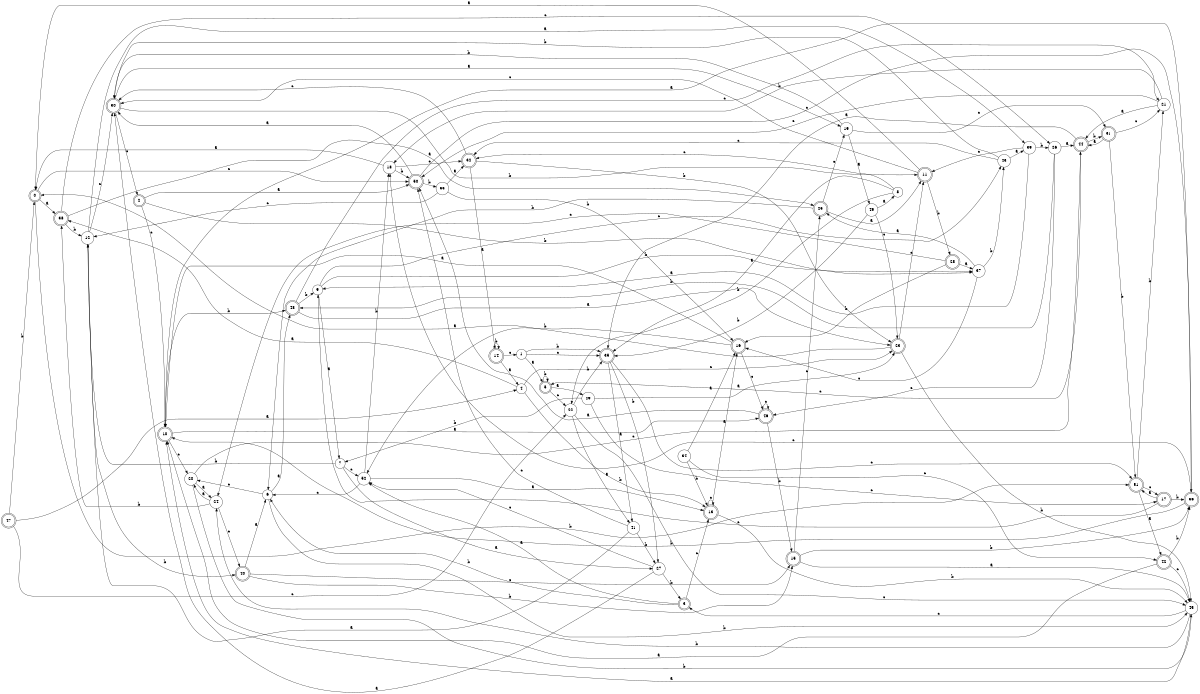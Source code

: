 digraph n43_10 {
__start0 [label="" shape="none"];

rankdir=LR;
size="8,5";

s0 [style="rounded,filled", color="black", fillcolor="white" shape="doublecircle", label="0"];
s1 [style="filled", color="black", fillcolor="white" shape="circle", label="1"];
s2 [style="rounded,filled", color="black", fillcolor="white" shape="doublecircle", label="2"];
s3 [style="rounded,filled", color="black", fillcolor="white" shape="doublecircle", label="3"];
s4 [style="filled", color="black", fillcolor="white" shape="circle", label="4"];
s5 [style="rounded,filled", color="black", fillcolor="white" shape="doublecircle", label="5"];
s6 [style="filled", color="black", fillcolor="white" shape="circle", label="6"];
s7 [style="filled", color="black", fillcolor="white" shape="circle", label="7"];
s8 [style="filled", color="black", fillcolor="white" shape="circle", label="8"];
s9 [style="filled", color="black", fillcolor="white" shape="circle", label="9"];
s10 [style="rounded,filled", color="black", fillcolor="white" shape="doublecircle", label="10"];
s11 [style="rounded,filled", color="black", fillcolor="white" shape="doublecircle", label="11"];
s12 [style="filled", color="black", fillcolor="white" shape="circle", label="12"];
s13 [style="rounded,filled", color="black", fillcolor="white" shape="doublecircle", label="13"];
s14 [style="rounded,filled", color="black", fillcolor="white" shape="doublecircle", label="14"];
s15 [style="rounded,filled", color="black", fillcolor="white" shape="doublecircle", label="15"];
s16 [style="rounded,filled", color="black", fillcolor="white" shape="doublecircle", label="16"];
s17 [style="rounded,filled", color="black", fillcolor="white" shape="doublecircle", label="17"];
s18 [style="filled", color="black", fillcolor="white" shape="circle", label="18"];
s19 [style="filled", color="black", fillcolor="white" shape="circle", label="19"];
s20 [style="filled", color="black", fillcolor="white" shape="circle", label="20"];
s21 [style="filled", color="black", fillcolor="white" shape="circle", label="21"];
s22 [style="filled", color="black", fillcolor="white" shape="circle", label="22"];
s23 [style="rounded,filled", color="black", fillcolor="white" shape="doublecircle", label="23"];
s24 [style="filled", color="black", fillcolor="white" shape="circle", label="24"];
s25 [style="rounded,filled", color="black", fillcolor="white" shape="doublecircle", label="25"];
s26 [style="filled", color="black", fillcolor="white" shape="circle", label="26"];
s27 [style="filled", color="black", fillcolor="white" shape="circle", label="27"];
s28 [style="rounded,filled", color="black", fillcolor="white" shape="doublecircle", label="28"];
s29 [style="filled", color="black", fillcolor="white" shape="circle", label="29"];
s30 [style="rounded,filled", color="black", fillcolor="white" shape="doublecircle", label="30"];
s31 [style="rounded,filled", color="black", fillcolor="white" shape="doublecircle", label="31"];
s32 [style="rounded,filled", color="black", fillcolor="white" shape="doublecircle", label="32"];
s33 [style="filled", color="black", fillcolor="white" shape="circle", label="33"];
s34 [style="filled", color="black", fillcolor="white" shape="circle", label="34"];
s35 [style="rounded,filled", color="black", fillcolor="white" shape="doublecircle", label="35"];
s36 [style="rounded,filled", color="black", fillcolor="white" shape="doublecircle", label="36"];
s37 [style="filled", color="black", fillcolor="white" shape="circle", label="37"];
s38 [style="rounded,filled", color="black", fillcolor="white" shape="doublecircle", label="38"];
s39 [style="filled", color="black", fillcolor="white" shape="circle", label="39"];
s40 [style="rounded,filled", color="black", fillcolor="white" shape="doublecircle", label="40"];
s41 [style="filled", color="black", fillcolor="white" shape="circle", label="41"];
s42 [style="rounded,filled", color="black", fillcolor="white" shape="doublecircle", label="42"];
s43 [style="filled", color="black", fillcolor="white" shape="circle", label="43"];
s44 [style="rounded,filled", color="black", fillcolor="white" shape="doublecircle", label="44"];
s45 [style="filled", color="black", fillcolor="white" shape="circle", label="45"];
s46 [style="rounded,filled", color="black", fillcolor="white" shape="doublecircle", label="46"];
s47 [style="rounded,filled", color="black", fillcolor="white" shape="doublecircle", label="47"];
s48 [style="rounded,filled", color="black", fillcolor="white" shape="doublecircle", label="48"];
s49 [style="filled", color="black", fillcolor="white" shape="circle", label="49"];
s50 [style="rounded,filled", color="black", fillcolor="white" shape="doublecircle", label="50"];
s51 [style="rounded,filled", color="black", fillcolor="white" shape="doublecircle", label="51"];
s52 [style="filled", color="black", fillcolor="white" shape="circle", label="52"];
s0 -> s38 [label="a"];
s0 -> s51 [label="b"];
s0 -> s50 [label="c"];
s1 -> s5 [label="a"];
s1 -> s35 [label="b"];
s1 -> s35 [label="c"];
s2 -> s50 [label="a"];
s2 -> s37 [label="b"];
s2 -> s10 [label="c"];
s3 -> s52 [label="a"];
s3 -> s6 [label="b"];
s3 -> s13 [label="c"];
s4 -> s38 [label="a"];
s4 -> s13 [label="b"];
s4 -> s23 [label="c"];
s5 -> s29 [label="a"];
s5 -> s5 [label="b"];
s5 -> s22 [label="c"];
s6 -> s48 [label="a"];
s6 -> s45 [label="b"];
s6 -> s20 [label="c"];
s7 -> s27 [label="a"];
s7 -> s12 [label="b"];
s7 -> s52 [label="c"];
s8 -> s35 [label="a"];
s8 -> s22 [label="b"];
s8 -> s32 [label="c"];
s9 -> s7 [label="a"];
s9 -> s37 [label="b"];
s9 -> s43 [label="c"];
s10 -> s46 [label="a"];
s10 -> s48 [label="b"];
s10 -> s20 [label="c"];
s11 -> s0 [label="a"];
s11 -> s28 [label="b"];
s11 -> s30 [label="c"];
s12 -> s39 [label="a"];
s12 -> s40 [label="b"];
s12 -> s30 [label="c"];
s13 -> s16 [label="a"];
s13 -> s45 [label="b"];
s13 -> s13 [label="c"];
s14 -> s4 [label="a"];
s14 -> s14 [label="b"];
s14 -> s1 [label="c"];
s15 -> s45 [label="a"];
s15 -> s36 [label="b"];
s15 -> s25 [label="c"];
s16 -> s10 [label="a"];
s16 -> s52 [label="b"];
s16 -> s46 [label="c"];
s17 -> s51 [label="a"];
s17 -> s36 [label="b"];
s17 -> s9 [label="c"];
s18 -> s0 [label="a"];
s18 -> s50 [label="b"];
s18 -> s32 [label="c"];
s19 -> s49 [label="a"];
s19 -> s30 [label="b"];
s19 -> s31 [label="c"];
s20 -> s24 [label="a"];
s20 -> s45 [label="b"];
s20 -> s44 [label="c"];
s21 -> s44 [label="a"];
s21 -> s18 [label="b"];
s21 -> s50 [label="c"];
s22 -> s41 [label="a"];
s22 -> s35 [label="b"];
s22 -> s45 [label="c"];
s23 -> s0 [label="a"];
s23 -> s45 [label="b"];
s23 -> s11 [label="c"];
s24 -> s20 [label="a"];
s24 -> s38 [label="b"];
s24 -> s40 [label="c"];
s25 -> s11 [label="a"];
s25 -> s6 [label="b"];
s25 -> s19 [label="c"];
s26 -> s44 [label="a"];
s26 -> s48 [label="b"];
s26 -> s46 [label="c"];
s27 -> s30 [label="a"];
s27 -> s3 [label="b"];
s27 -> s52 [label="c"];
s28 -> s37 [label="a"];
s28 -> s16 [label="b"];
s28 -> s24 [label="c"];
s29 -> s23 [label="a"];
s29 -> s7 [label="b"];
s29 -> s17 [label="c"];
s30 -> s19 [label="a"];
s30 -> s11 [label="b"];
s30 -> s2 [label="c"];
s31 -> s44 [label="a"];
s31 -> s51 [label="b"];
s31 -> s21 [label="c"];
s32 -> s14 [label="a"];
s32 -> s23 [label="b"];
s32 -> s30 [label="c"];
s33 -> s32 [label="a"];
s33 -> s16 [label="b"];
s33 -> s12 [label="c"];
s34 -> s16 [label="a"];
s34 -> s13 [label="b"];
s34 -> s42 [label="c"];
s35 -> s41 [label="a"];
s35 -> s27 [label="b"];
s35 -> s51 [label="c"];
s36 -> s10 [label="a"];
s36 -> s10 [label="b"];
s36 -> s18 [label="c"];
s37 -> s25 [label="a"];
s37 -> s43 [label="b"];
s37 -> s16 [label="c"];
s38 -> s25 [label="a"];
s38 -> s12 [label="b"];
s38 -> s26 [label="c"];
s39 -> s9 [label="a"];
s39 -> s26 [label="b"];
s39 -> s11 [label="c"];
s40 -> s6 [label="a"];
s40 -> s15 [label="b"];
s40 -> s15 [label="c"];
s41 -> s12 [label="a"];
s41 -> s27 [label="b"];
s41 -> s50 [label="c"];
s42 -> s10 [label="a"];
s42 -> s36 [label="b"];
s42 -> s45 [label="c"];
s43 -> s39 [label="a"];
s43 -> s30 [label="b"];
s43 -> s32 [label="c"];
s44 -> s35 [label="a"];
s44 -> s31 [label="b"];
s44 -> s5 [label="c"];
s45 -> s10 [label="a"];
s45 -> s24 [label="b"];
s45 -> s3 [label="c"];
s46 -> s50 [label="a"];
s46 -> s15 [label="b"];
s46 -> s46 [label="c"];
s47 -> s4 [label="a"];
s47 -> s0 [label="b"];
s47 -> s22 [label="c"];
s48 -> s23 [label="a"];
s48 -> s9 [label="b"];
s48 -> s21 [label="c"];
s49 -> s8 [label="a"];
s49 -> s35 [label="b"];
s49 -> s23 [label="c"];
s50 -> s30 [label="a"];
s50 -> s33 [label="b"];
s50 -> s36 [label="c"];
s51 -> s42 [label="a"];
s51 -> s21 [label="b"];
s51 -> s17 [label="c"];
s52 -> s13 [label="a"];
s52 -> s18 [label="b"];
s52 -> s6 [label="c"];

}